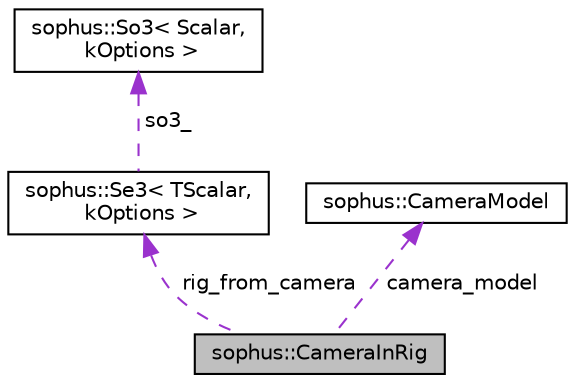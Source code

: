 digraph "sophus::CameraInRig"
{
 // LATEX_PDF_SIZE
  edge [fontname="Helvetica",fontsize="10",labelfontname="Helvetica",labelfontsize="10"];
  node [fontname="Helvetica",fontsize="10",shape=record];
  Node1 [label="sophus::CameraInRig",height=0.2,width=0.4,color="black", fillcolor="grey75", style="filled", fontcolor="black",tooltip="Camera as part of a sensor rig."];
  Node2 -> Node1 [dir="back",color="darkorchid3",fontsize="10",style="dashed",label=" rig_from_camera" ,fontname="Helvetica"];
  Node2 [label="sophus::Se3\< TScalar,\l kOptions \>",height=0.2,width=0.4,color="black", fillcolor="white", style="filled",URL="$classsophus_1_1_se3.html",tooltip="Se3 using default storage; derived from Se3Base."];
  Node3 -> Node2 [dir="back",color="darkorchid3",fontsize="10",style="dashed",label=" so3_" ,fontname="Helvetica"];
  Node3 [label="sophus::So3\< Scalar,\l kOptions \>",height=0.2,width=0.4,color="black", fillcolor="white", style="filled",URL="$classsophus_1_1_so3.html",tooltip=" "];
  Node4 -> Node1 [dir="back",color="darkorchid3",fontsize="10",style="dashed",label=" camera_model" ,fontname="Helvetica"];
  Node4 [label="sophus::CameraModel",height=0.2,width=0.4,color="black", fillcolor="white", style="filled",URL="$classsophus_1_1_camera_model.html",tooltip="Concrete camera model class."];
}
